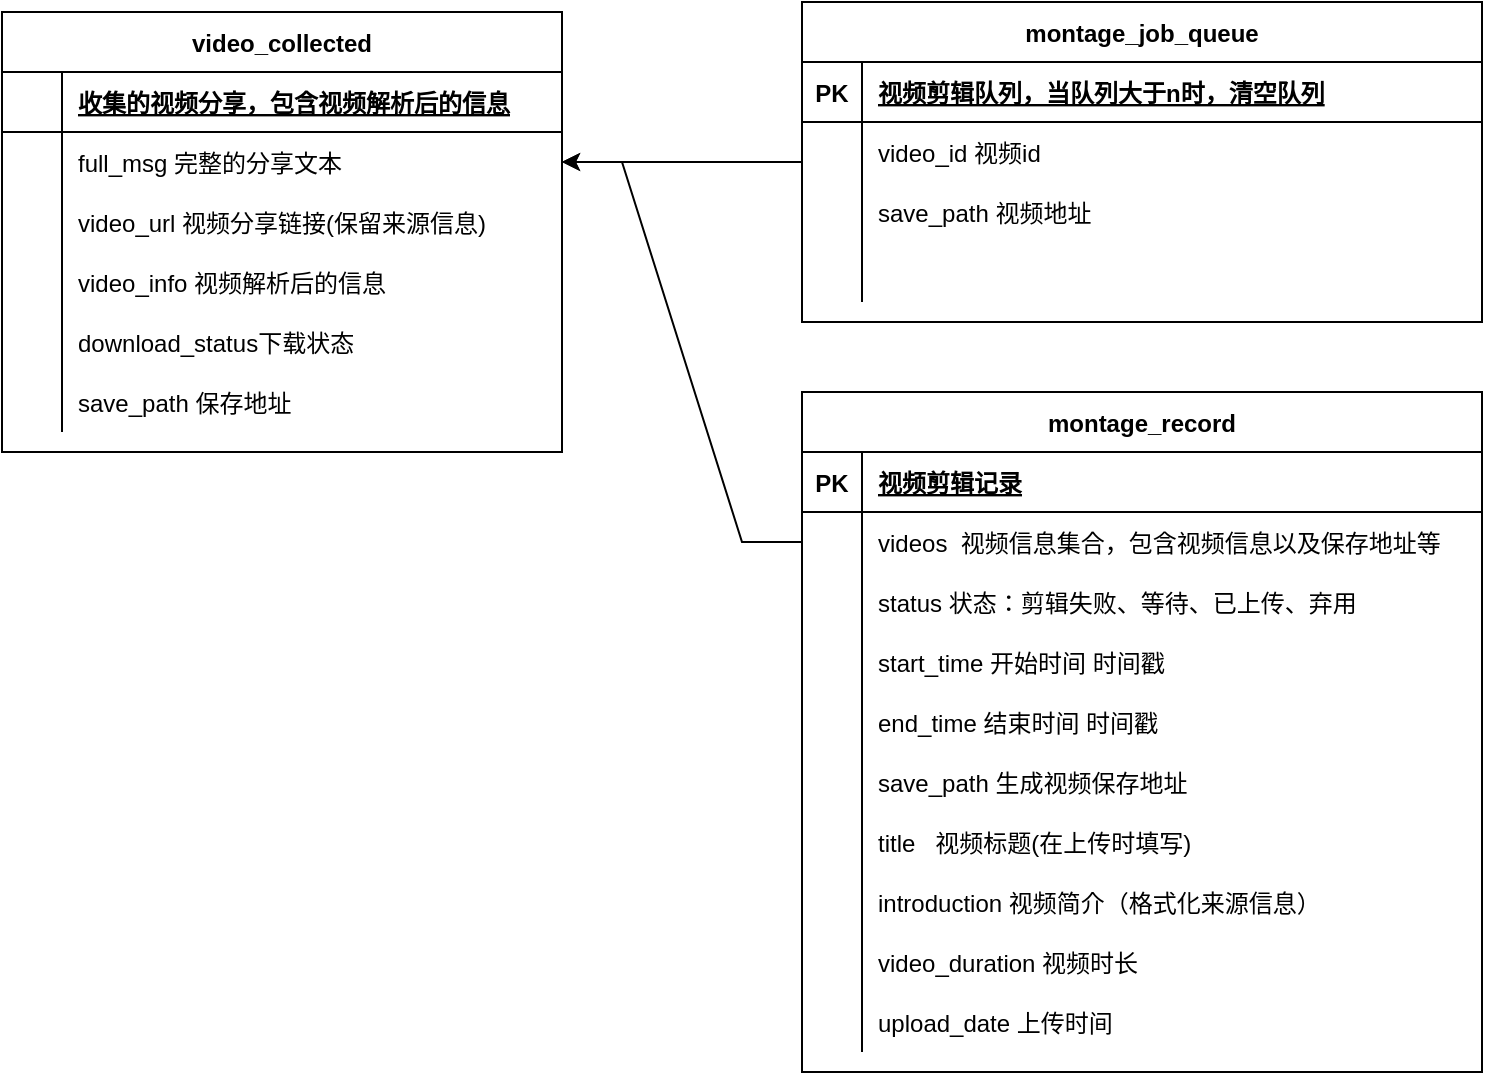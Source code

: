 <mxfile version="13.6.1" type="github">
  <diagram id="R2lEEEUBdFMjLlhIrx00" name="Page-1">
    <mxGraphModel dx="1069" dy="577" grid="1" gridSize="10" guides="1" tooltips="1" connect="1" arrows="1" fold="1" page="1" pageScale="1" pageWidth="850" pageHeight="1100" math="0" shadow="0" extFonts="Permanent Marker^https://fonts.googleapis.com/css?family=Permanent+Marker">
      <root>
        <mxCell id="0" />
        <mxCell id="1" parent="0" />
        <mxCell id="OHU_KFe1FKuMNbBKO_Tu-63" style="edgeStyle=entityRelationEdgeStyle;rounded=0;orthogonalLoop=1;jettySize=auto;html=1;" parent="1" source="C-vyLk0tnHw3VtMMgP7b-2" target="C-vyLk0tnHw3VtMMgP7b-27" edge="1">
          <mxGeometry relative="1" as="geometry" />
        </mxCell>
        <mxCell id="C-vyLk0tnHw3VtMMgP7b-2" value="montage_job_queue" style="shape=table;startSize=30;container=1;collapsible=1;childLayout=tableLayout;fixedRows=1;rowLines=0;fontStyle=1;align=center;resizeLast=1;" parent="1" vertex="1">
          <mxGeometry x="450" y="115" width="340.0" height="160" as="geometry" />
        </mxCell>
        <mxCell id="C-vyLk0tnHw3VtMMgP7b-3" value="" style="shape=partialRectangle;collapsible=0;dropTarget=0;pointerEvents=0;fillColor=none;points=[[0,0.5],[1,0.5]];portConstraint=eastwest;top=0;left=0;right=0;bottom=1;" parent="C-vyLk0tnHw3VtMMgP7b-2" vertex="1">
          <mxGeometry y="30" width="340.0" height="30" as="geometry" />
        </mxCell>
        <mxCell id="C-vyLk0tnHw3VtMMgP7b-4" value="PK" style="shape=partialRectangle;overflow=hidden;connectable=0;fillColor=none;top=0;left=0;bottom=0;right=0;fontStyle=1;" parent="C-vyLk0tnHw3VtMMgP7b-3" vertex="1">
          <mxGeometry width="30" height="30" as="geometry" />
        </mxCell>
        <mxCell id="C-vyLk0tnHw3VtMMgP7b-5" value="视频剪辑队列，当队列大于n时，清空队列" style="shape=partialRectangle;overflow=hidden;connectable=0;fillColor=none;top=0;left=0;bottom=0;right=0;align=left;spacingLeft=6;fontStyle=5;" parent="C-vyLk0tnHw3VtMMgP7b-3" vertex="1">
          <mxGeometry x="30" width="310.0" height="30" as="geometry" />
        </mxCell>
        <mxCell id="C-vyLk0tnHw3VtMMgP7b-6" value="" style="shape=partialRectangle;collapsible=0;dropTarget=0;pointerEvents=0;fillColor=none;points=[[0,0.5],[1,0.5]];portConstraint=eastwest;top=0;left=0;right=0;bottom=0;" parent="C-vyLk0tnHw3VtMMgP7b-2" vertex="1">
          <mxGeometry y="60" width="340.0" height="30" as="geometry" />
        </mxCell>
        <mxCell id="C-vyLk0tnHw3VtMMgP7b-7" value="" style="shape=partialRectangle;overflow=hidden;connectable=0;fillColor=none;top=0;left=0;bottom=0;right=0;" parent="C-vyLk0tnHw3VtMMgP7b-6" vertex="1">
          <mxGeometry width="30" height="30" as="geometry" />
        </mxCell>
        <mxCell id="C-vyLk0tnHw3VtMMgP7b-8" value="video_id 视频id" style="shape=partialRectangle;overflow=hidden;connectable=0;fillColor=none;top=0;left=0;bottom=0;right=0;align=left;spacingLeft=6;" parent="C-vyLk0tnHw3VtMMgP7b-6" vertex="1">
          <mxGeometry x="30" width="310.0" height="30" as="geometry" />
        </mxCell>
        <mxCell id="C-vyLk0tnHw3VtMMgP7b-9" value="" style="shape=partialRectangle;collapsible=0;dropTarget=0;pointerEvents=0;fillColor=none;points=[[0,0.5],[1,0.5]];portConstraint=eastwest;top=0;left=0;right=0;bottom=0;" parent="C-vyLk0tnHw3VtMMgP7b-2" vertex="1">
          <mxGeometry y="90" width="340.0" height="30" as="geometry" />
        </mxCell>
        <mxCell id="C-vyLk0tnHw3VtMMgP7b-10" value="" style="shape=partialRectangle;overflow=hidden;connectable=0;fillColor=none;top=0;left=0;bottom=0;right=0;" parent="C-vyLk0tnHw3VtMMgP7b-9" vertex="1">
          <mxGeometry width="30" height="30" as="geometry" />
        </mxCell>
        <mxCell id="C-vyLk0tnHw3VtMMgP7b-11" value="save_path 视频地址" style="shape=partialRectangle;overflow=hidden;connectable=0;fillColor=none;top=0;left=0;bottom=0;right=0;align=left;spacingLeft=6;" parent="C-vyLk0tnHw3VtMMgP7b-9" vertex="1">
          <mxGeometry x="30" width="310.0" height="30" as="geometry" />
        </mxCell>
        <mxCell id="OHU_KFe1FKuMNbBKO_Tu-48" style="shape=partialRectangle;collapsible=0;dropTarget=0;pointerEvents=0;fillColor=none;points=[[0,0.5],[1,0.5]];portConstraint=eastwest;top=0;left=0;right=0;bottom=0;" parent="C-vyLk0tnHw3VtMMgP7b-2" vertex="1">
          <mxGeometry y="120" width="340.0" height="30" as="geometry" />
        </mxCell>
        <mxCell id="OHU_KFe1FKuMNbBKO_Tu-49" style="shape=partialRectangle;overflow=hidden;connectable=0;fillColor=none;top=0;left=0;bottom=0;right=0;" parent="OHU_KFe1FKuMNbBKO_Tu-48" vertex="1">
          <mxGeometry width="30" height="30" as="geometry" />
        </mxCell>
        <mxCell id="OHU_KFe1FKuMNbBKO_Tu-50" style="shape=partialRectangle;overflow=hidden;connectable=0;fillColor=none;top=0;left=0;bottom=0;right=0;align=left;spacingLeft=6;" parent="OHU_KFe1FKuMNbBKO_Tu-48" vertex="1">
          <mxGeometry x="30" width="310.0" height="30" as="geometry" />
        </mxCell>
        <mxCell id="OHU_KFe1FKuMNbBKO_Tu-76" value="montage_record" style="shape=table;startSize=30;container=1;collapsible=1;childLayout=tableLayout;fixedRows=1;rowLines=0;fontStyle=1;align=center;resizeLast=1;" parent="1" vertex="1">
          <mxGeometry x="450" y="310" width="340.0" height="340.0" as="geometry" />
        </mxCell>
        <mxCell id="OHU_KFe1FKuMNbBKO_Tu-77" value="" style="shape=partialRectangle;collapsible=0;dropTarget=0;pointerEvents=0;fillColor=none;points=[[0,0.5],[1,0.5]];portConstraint=eastwest;top=0;left=0;right=0;bottom=1;" parent="OHU_KFe1FKuMNbBKO_Tu-76" vertex="1">
          <mxGeometry y="30" width="340.0" height="30" as="geometry" />
        </mxCell>
        <mxCell id="OHU_KFe1FKuMNbBKO_Tu-78" value="PK" style="shape=partialRectangle;overflow=hidden;connectable=0;fillColor=none;top=0;left=0;bottom=0;right=0;fontStyle=1;" parent="OHU_KFe1FKuMNbBKO_Tu-77" vertex="1">
          <mxGeometry width="30" height="30" as="geometry" />
        </mxCell>
        <mxCell id="OHU_KFe1FKuMNbBKO_Tu-79" value="视频剪辑记录" style="shape=partialRectangle;overflow=hidden;connectable=0;fillColor=none;top=0;left=0;bottom=0;right=0;align=left;spacingLeft=6;fontStyle=5;" parent="OHU_KFe1FKuMNbBKO_Tu-77" vertex="1">
          <mxGeometry x="30" width="310.0" height="30" as="geometry" />
        </mxCell>
        <mxCell id="OHU_KFe1FKuMNbBKO_Tu-80" value="" style="shape=partialRectangle;collapsible=0;dropTarget=0;pointerEvents=0;fillColor=none;points=[[0,0.5],[1,0.5]];portConstraint=eastwest;top=0;left=0;right=0;bottom=0;" parent="OHU_KFe1FKuMNbBKO_Tu-76" vertex="1">
          <mxGeometry y="60" width="340.0" height="30" as="geometry" />
        </mxCell>
        <mxCell id="OHU_KFe1FKuMNbBKO_Tu-81" value="" style="shape=partialRectangle;overflow=hidden;connectable=0;fillColor=none;top=0;left=0;bottom=0;right=0;" parent="OHU_KFe1FKuMNbBKO_Tu-80" vertex="1">
          <mxGeometry width="30" height="30" as="geometry" />
        </mxCell>
        <mxCell id="OHU_KFe1FKuMNbBKO_Tu-82" value="videos  视频信息集合，包含视频信息以及保存地址等" style="shape=partialRectangle;overflow=hidden;connectable=0;fillColor=none;top=0;left=0;bottom=0;right=0;align=left;spacingLeft=6;" parent="OHU_KFe1FKuMNbBKO_Tu-80" vertex="1">
          <mxGeometry x="30" width="310.0" height="30" as="geometry" />
        </mxCell>
        <mxCell id="OHU_KFe1FKuMNbBKO_Tu-83" value="" style="shape=partialRectangle;collapsible=0;dropTarget=0;pointerEvents=0;fillColor=none;points=[[0,0.5],[1,0.5]];portConstraint=eastwest;top=0;left=0;right=0;bottom=0;" parent="OHU_KFe1FKuMNbBKO_Tu-76" vertex="1">
          <mxGeometry y="90" width="340.0" height="30" as="geometry" />
        </mxCell>
        <mxCell id="OHU_KFe1FKuMNbBKO_Tu-84" value="" style="shape=partialRectangle;overflow=hidden;connectable=0;fillColor=none;top=0;left=0;bottom=0;right=0;" parent="OHU_KFe1FKuMNbBKO_Tu-83" vertex="1">
          <mxGeometry width="30" height="30" as="geometry" />
        </mxCell>
        <mxCell id="OHU_KFe1FKuMNbBKO_Tu-85" value="status 状态：剪辑失败、等待、已上传、弃用" style="shape=partialRectangle;overflow=hidden;connectable=0;fillColor=none;top=0;left=0;bottom=0;right=0;align=left;spacingLeft=6;" parent="OHU_KFe1FKuMNbBKO_Tu-83" vertex="1">
          <mxGeometry x="30" width="310.0" height="30" as="geometry" />
        </mxCell>
        <mxCell id="OHU_KFe1FKuMNbBKO_Tu-86" style="shape=partialRectangle;collapsible=0;dropTarget=0;pointerEvents=0;fillColor=none;points=[[0,0.5],[1,0.5]];portConstraint=eastwest;top=0;left=0;right=0;bottom=0;" parent="OHU_KFe1FKuMNbBKO_Tu-76" vertex="1">
          <mxGeometry y="120" width="340.0" height="30" as="geometry" />
        </mxCell>
        <mxCell id="OHU_KFe1FKuMNbBKO_Tu-87" style="shape=partialRectangle;overflow=hidden;connectable=0;fillColor=none;top=0;left=0;bottom=0;right=0;" parent="OHU_KFe1FKuMNbBKO_Tu-86" vertex="1">
          <mxGeometry width="30" height="30" as="geometry" />
        </mxCell>
        <mxCell id="OHU_KFe1FKuMNbBKO_Tu-88" value="start_time 开始时间 时间戳" style="shape=partialRectangle;overflow=hidden;connectable=0;fillColor=none;top=0;left=0;bottom=0;right=0;align=left;spacingLeft=6;" parent="OHU_KFe1FKuMNbBKO_Tu-86" vertex="1">
          <mxGeometry x="30" width="310.0" height="30" as="geometry" />
        </mxCell>
        <mxCell id="OHU_KFe1FKuMNbBKO_Tu-91" style="shape=partialRectangle;collapsible=0;dropTarget=0;pointerEvents=0;fillColor=none;points=[[0,0.5],[1,0.5]];portConstraint=eastwest;top=0;left=0;right=0;bottom=0;" parent="OHU_KFe1FKuMNbBKO_Tu-76" vertex="1">
          <mxGeometry y="150" width="340.0" height="30" as="geometry" />
        </mxCell>
        <mxCell id="OHU_KFe1FKuMNbBKO_Tu-92" style="shape=partialRectangle;overflow=hidden;connectable=0;fillColor=none;top=0;left=0;bottom=0;right=0;" parent="OHU_KFe1FKuMNbBKO_Tu-91" vertex="1">
          <mxGeometry width="30" height="30" as="geometry" />
        </mxCell>
        <mxCell id="OHU_KFe1FKuMNbBKO_Tu-93" value="end_time 结束时间 时间戳" style="shape=partialRectangle;overflow=hidden;connectable=0;fillColor=none;top=0;left=0;bottom=0;right=0;align=left;spacingLeft=6;" parent="OHU_KFe1FKuMNbBKO_Tu-91" vertex="1">
          <mxGeometry x="30" width="310.0" height="30" as="geometry" />
        </mxCell>
        <mxCell id="OHU_KFe1FKuMNbBKO_Tu-94" style="shape=partialRectangle;collapsible=0;dropTarget=0;pointerEvents=0;fillColor=none;points=[[0,0.5],[1,0.5]];portConstraint=eastwest;top=0;left=0;right=0;bottom=0;" parent="OHU_KFe1FKuMNbBKO_Tu-76" vertex="1">
          <mxGeometry y="180" width="340.0" height="30" as="geometry" />
        </mxCell>
        <mxCell id="OHU_KFe1FKuMNbBKO_Tu-95" style="shape=partialRectangle;overflow=hidden;connectable=0;fillColor=none;top=0;left=0;bottom=0;right=0;" parent="OHU_KFe1FKuMNbBKO_Tu-94" vertex="1">
          <mxGeometry width="30" height="30" as="geometry" />
        </mxCell>
        <mxCell id="OHU_KFe1FKuMNbBKO_Tu-96" value="save_path 生成视频保存地址" style="shape=partialRectangle;overflow=hidden;connectable=0;fillColor=none;top=0;left=0;bottom=0;right=0;align=left;spacingLeft=6;" parent="OHU_KFe1FKuMNbBKO_Tu-94" vertex="1">
          <mxGeometry x="30" width="310.0" height="30" as="geometry" />
        </mxCell>
        <mxCell id="OHU_KFe1FKuMNbBKO_Tu-97" style="shape=partialRectangle;collapsible=0;dropTarget=0;pointerEvents=0;fillColor=none;points=[[0,0.5],[1,0.5]];portConstraint=eastwest;top=0;left=0;right=0;bottom=0;" parent="OHU_KFe1FKuMNbBKO_Tu-76" vertex="1">
          <mxGeometry y="210" width="340.0" height="30" as="geometry" />
        </mxCell>
        <mxCell id="OHU_KFe1FKuMNbBKO_Tu-98" style="shape=partialRectangle;overflow=hidden;connectable=0;fillColor=none;top=0;left=0;bottom=0;right=0;" parent="OHU_KFe1FKuMNbBKO_Tu-97" vertex="1">
          <mxGeometry width="30" height="30" as="geometry" />
        </mxCell>
        <mxCell id="OHU_KFe1FKuMNbBKO_Tu-99" value="title   视频标题(在上传时填写)" style="shape=partialRectangle;overflow=hidden;connectable=0;fillColor=none;top=0;left=0;bottom=0;right=0;align=left;spacingLeft=6;" parent="OHU_KFe1FKuMNbBKO_Tu-97" vertex="1">
          <mxGeometry x="30" width="310.0" height="30" as="geometry" />
        </mxCell>
        <mxCell id="OHU_KFe1FKuMNbBKO_Tu-100" style="shape=partialRectangle;collapsible=0;dropTarget=0;pointerEvents=0;fillColor=none;points=[[0,0.5],[1,0.5]];portConstraint=eastwest;top=0;left=0;right=0;bottom=0;" parent="OHU_KFe1FKuMNbBKO_Tu-76" vertex="1">
          <mxGeometry y="240" width="340.0" height="30" as="geometry" />
        </mxCell>
        <mxCell id="OHU_KFe1FKuMNbBKO_Tu-101" style="shape=partialRectangle;overflow=hidden;connectable=0;fillColor=none;top=0;left=0;bottom=0;right=0;" parent="OHU_KFe1FKuMNbBKO_Tu-100" vertex="1">
          <mxGeometry width="30" height="30" as="geometry" />
        </mxCell>
        <mxCell id="OHU_KFe1FKuMNbBKO_Tu-102" value="introduction 视频简介（格式化来源信息）" style="shape=partialRectangle;overflow=hidden;connectable=0;fillColor=none;top=0;left=0;bottom=0;right=0;align=left;spacingLeft=6;" parent="OHU_KFe1FKuMNbBKO_Tu-100" vertex="1">
          <mxGeometry x="30" width="310.0" height="30" as="geometry" />
        </mxCell>
        <mxCell id="OHU_KFe1FKuMNbBKO_Tu-103" style="shape=partialRectangle;collapsible=0;dropTarget=0;pointerEvents=0;fillColor=none;points=[[0,0.5],[1,0.5]];portConstraint=eastwest;top=0;left=0;right=0;bottom=0;" parent="OHU_KFe1FKuMNbBKO_Tu-76" vertex="1">
          <mxGeometry y="270" width="340.0" height="30" as="geometry" />
        </mxCell>
        <mxCell id="OHU_KFe1FKuMNbBKO_Tu-104" style="shape=partialRectangle;overflow=hidden;connectable=0;fillColor=none;top=0;left=0;bottom=0;right=0;" parent="OHU_KFe1FKuMNbBKO_Tu-103" vertex="1">
          <mxGeometry width="30" height="30" as="geometry" />
        </mxCell>
        <mxCell id="OHU_KFe1FKuMNbBKO_Tu-105" value="video_duration 视频时长" style="shape=partialRectangle;overflow=hidden;connectable=0;fillColor=none;top=0;left=0;bottom=0;right=0;align=left;spacingLeft=6;" parent="OHU_KFe1FKuMNbBKO_Tu-103" vertex="1">
          <mxGeometry x="30" width="310.0" height="30" as="geometry" />
        </mxCell>
        <mxCell id="OHU_KFe1FKuMNbBKO_Tu-106" style="shape=partialRectangle;collapsible=0;dropTarget=0;pointerEvents=0;fillColor=none;points=[[0,0.5],[1,0.5]];portConstraint=eastwest;top=0;left=0;right=0;bottom=0;" parent="OHU_KFe1FKuMNbBKO_Tu-76" vertex="1">
          <mxGeometry y="300" width="340.0" height="30" as="geometry" />
        </mxCell>
        <mxCell id="OHU_KFe1FKuMNbBKO_Tu-107" style="shape=partialRectangle;overflow=hidden;connectable=0;fillColor=none;top=0;left=0;bottom=0;right=0;" parent="OHU_KFe1FKuMNbBKO_Tu-106" vertex="1">
          <mxGeometry width="30" height="30" as="geometry" />
        </mxCell>
        <mxCell id="OHU_KFe1FKuMNbBKO_Tu-108" value="upload_date 上传时间" style="shape=partialRectangle;overflow=hidden;connectable=0;fillColor=none;top=0;left=0;bottom=0;right=0;align=left;spacingLeft=6;" parent="OHU_KFe1FKuMNbBKO_Tu-106" vertex="1">
          <mxGeometry x="30" width="310.0" height="30" as="geometry" />
        </mxCell>
        <mxCell id="C-vyLk0tnHw3VtMMgP7b-23" value="video_collected" style="shape=table;startSize=30;container=1;collapsible=1;childLayout=tableLayout;fixedRows=1;rowLines=0;fontStyle=1;align=center;resizeLast=1;" parent="1" vertex="1">
          <mxGeometry x="50" y="120" width="280" height="220.0" as="geometry">
            <mxRectangle x="70" y="120" width="120" height="30" as="alternateBounds" />
          </mxGeometry>
        </mxCell>
        <mxCell id="OHU_KFe1FKuMNbBKO_Tu-45" style="shape=partialRectangle;collapsible=0;dropTarget=0;pointerEvents=0;fillColor=none;points=[[0,0.5],[1,0.5]];portConstraint=eastwest;top=0;left=0;right=0;bottom=1;" parent="C-vyLk0tnHw3VtMMgP7b-23" vertex="1">
          <mxGeometry y="30" width="280" height="30" as="geometry" />
        </mxCell>
        <mxCell id="OHU_KFe1FKuMNbBKO_Tu-46" style="shape=partialRectangle;overflow=hidden;connectable=0;fillColor=none;top=0;left=0;bottom=0;right=0;fontStyle=1;" parent="OHU_KFe1FKuMNbBKO_Tu-45" vertex="1">
          <mxGeometry width="30" height="30" as="geometry" />
        </mxCell>
        <mxCell id="OHU_KFe1FKuMNbBKO_Tu-47" value="收集的视频分享，包含视频解析后的信息" style="shape=partialRectangle;overflow=hidden;connectable=0;fillColor=none;top=0;left=0;bottom=0;right=0;align=left;spacingLeft=6;fontStyle=5;" parent="OHU_KFe1FKuMNbBKO_Tu-45" vertex="1">
          <mxGeometry x="30" width="250" height="30" as="geometry" />
        </mxCell>
        <mxCell id="C-vyLk0tnHw3VtMMgP7b-27" value="" style="shape=partialRectangle;collapsible=0;dropTarget=0;pointerEvents=0;fillColor=none;points=[[0,0.5],[1,0.5]];portConstraint=eastwest;top=0;left=0;right=0;bottom=0;" parent="C-vyLk0tnHw3VtMMgP7b-23" vertex="1">
          <mxGeometry y="60" width="280" height="30" as="geometry" />
        </mxCell>
        <mxCell id="C-vyLk0tnHw3VtMMgP7b-28" value="" style="shape=partialRectangle;overflow=hidden;connectable=0;fillColor=none;top=0;left=0;bottom=0;right=0;" parent="C-vyLk0tnHw3VtMMgP7b-27" vertex="1">
          <mxGeometry width="30" height="30" as="geometry" />
        </mxCell>
        <mxCell id="C-vyLk0tnHw3VtMMgP7b-29" value="full_msg 完整的分享文本" style="shape=partialRectangle;overflow=hidden;connectable=0;fillColor=none;top=0;left=0;bottom=0;right=0;align=left;spacingLeft=6;" parent="C-vyLk0tnHw3VtMMgP7b-27" vertex="1">
          <mxGeometry x="30" width="250" height="30" as="geometry" />
        </mxCell>
        <mxCell id="OHU_KFe1FKuMNbBKO_Tu-64" style="shape=partialRectangle;collapsible=0;dropTarget=0;pointerEvents=0;fillColor=none;points=[[0,0.5],[1,0.5]];portConstraint=eastwest;top=0;left=0;right=0;bottom=0;" parent="C-vyLk0tnHw3VtMMgP7b-23" vertex="1">
          <mxGeometry y="90" width="280" height="30" as="geometry" />
        </mxCell>
        <mxCell id="OHU_KFe1FKuMNbBKO_Tu-65" style="shape=partialRectangle;overflow=hidden;connectable=0;fillColor=none;top=0;left=0;bottom=0;right=0;" parent="OHU_KFe1FKuMNbBKO_Tu-64" vertex="1">
          <mxGeometry width="30" height="30" as="geometry" />
        </mxCell>
        <mxCell id="OHU_KFe1FKuMNbBKO_Tu-66" value="video_url 视频分享链接(保留来源信息)" style="shape=partialRectangle;overflow=hidden;connectable=0;fillColor=none;top=0;left=0;bottom=0;right=0;align=left;spacingLeft=6;" parent="OHU_KFe1FKuMNbBKO_Tu-64" vertex="1">
          <mxGeometry x="30" width="250" height="30" as="geometry" />
        </mxCell>
        <mxCell id="OHU_KFe1FKuMNbBKO_Tu-53" style="shape=partialRectangle;collapsible=0;dropTarget=0;pointerEvents=0;fillColor=none;points=[[0,0.5],[1,0.5]];portConstraint=eastwest;top=0;left=0;right=0;bottom=0;" parent="C-vyLk0tnHw3VtMMgP7b-23" vertex="1">
          <mxGeometry y="120" width="280" height="30" as="geometry" />
        </mxCell>
        <mxCell id="OHU_KFe1FKuMNbBKO_Tu-54" style="shape=partialRectangle;overflow=hidden;connectable=0;fillColor=none;top=0;left=0;bottom=0;right=0;" parent="OHU_KFe1FKuMNbBKO_Tu-53" vertex="1">
          <mxGeometry width="30" height="30" as="geometry" />
        </mxCell>
        <mxCell id="OHU_KFe1FKuMNbBKO_Tu-55" value="video_info 视频解析后的信息" style="shape=partialRectangle;overflow=hidden;connectable=0;fillColor=none;top=0;left=0;bottom=0;right=0;align=left;spacingLeft=6;" parent="OHU_KFe1FKuMNbBKO_Tu-53" vertex="1">
          <mxGeometry x="30" width="250" height="30" as="geometry" />
        </mxCell>
        <mxCell id="OHU_KFe1FKuMNbBKO_Tu-70" style="shape=partialRectangle;collapsible=0;dropTarget=0;pointerEvents=0;fillColor=none;points=[[0,0.5],[1,0.5]];portConstraint=eastwest;top=0;left=0;right=0;bottom=0;" parent="C-vyLk0tnHw3VtMMgP7b-23" vertex="1">
          <mxGeometry y="150" width="280" height="30" as="geometry" />
        </mxCell>
        <mxCell id="OHU_KFe1FKuMNbBKO_Tu-71" style="shape=partialRectangle;overflow=hidden;connectable=0;fillColor=none;top=0;left=0;bottom=0;right=0;" parent="OHU_KFe1FKuMNbBKO_Tu-70" vertex="1">
          <mxGeometry width="30" height="30" as="geometry" />
        </mxCell>
        <mxCell id="OHU_KFe1FKuMNbBKO_Tu-72" value="download_status下载状态" style="shape=partialRectangle;overflow=hidden;connectable=0;fillColor=none;top=0;left=0;bottom=0;right=0;align=left;spacingLeft=6;" parent="OHU_KFe1FKuMNbBKO_Tu-70" vertex="1">
          <mxGeometry x="30" width="250" height="30" as="geometry" />
        </mxCell>
        <mxCell id="OHU_KFe1FKuMNbBKO_Tu-73" style="shape=partialRectangle;collapsible=0;dropTarget=0;pointerEvents=0;fillColor=none;points=[[0,0.5],[1,0.5]];portConstraint=eastwest;top=0;left=0;right=0;bottom=0;" parent="C-vyLk0tnHw3VtMMgP7b-23" vertex="1">
          <mxGeometry y="180" width="280" height="30" as="geometry" />
        </mxCell>
        <mxCell id="OHU_KFe1FKuMNbBKO_Tu-74" style="shape=partialRectangle;overflow=hidden;connectable=0;fillColor=none;top=0;left=0;bottom=0;right=0;" parent="OHU_KFe1FKuMNbBKO_Tu-73" vertex="1">
          <mxGeometry width="30" height="30" as="geometry" />
        </mxCell>
        <mxCell id="OHU_KFe1FKuMNbBKO_Tu-75" value="save_path 保存地址" style="shape=partialRectangle;overflow=hidden;connectable=0;fillColor=none;top=0;left=0;bottom=0;right=0;align=left;spacingLeft=6;" parent="OHU_KFe1FKuMNbBKO_Tu-73" vertex="1">
          <mxGeometry x="30" width="250" height="30" as="geometry" />
        </mxCell>
        <mxCell id="OHU_KFe1FKuMNbBKO_Tu-90" style="edgeStyle=entityRelationEdgeStyle;rounded=0;orthogonalLoop=1;jettySize=auto;html=1;" parent="1" source="OHU_KFe1FKuMNbBKO_Tu-80" target="C-vyLk0tnHw3VtMMgP7b-27" edge="1">
          <mxGeometry relative="1" as="geometry" />
        </mxCell>
      </root>
    </mxGraphModel>
  </diagram>
</mxfile>
